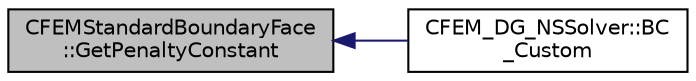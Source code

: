 digraph "CFEMStandardBoundaryFace::GetPenaltyConstant"
{
  edge [fontname="Helvetica",fontsize="10",labelfontname="Helvetica",labelfontsize="10"];
  node [fontname="Helvetica",fontsize="10",shape=record];
  rankdir="LR";
  Node155 [label="CFEMStandardBoundaryFace\l::GetPenaltyConstant",height=0.2,width=0.4,color="black", fillcolor="grey75", style="filled", fontcolor="black"];
  Node155 -> Node156 [dir="back",color="midnightblue",fontsize="10",style="solid",fontname="Helvetica"];
  Node156 [label="CFEM_DG_NSSolver::BC\l_Custom",height=0.2,width=0.4,color="black", fillcolor="white", style="filled",URL="$class_c_f_e_m___d_g___n_s_solver.html#a8e27fad06f1bde21670f2e2990d3027e",tooltip="Impose the user customized boundary condition. "];
}
